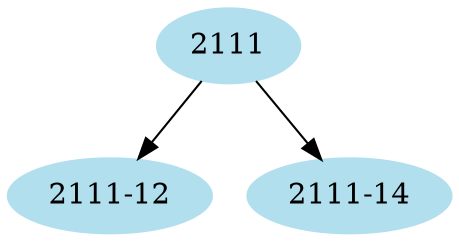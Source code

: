 digraph unix {
	node [color=lightblue2 style=filled]
	size="6,6"
	2111 -> "2111-12"
	2111 -> "2111-14"
}
